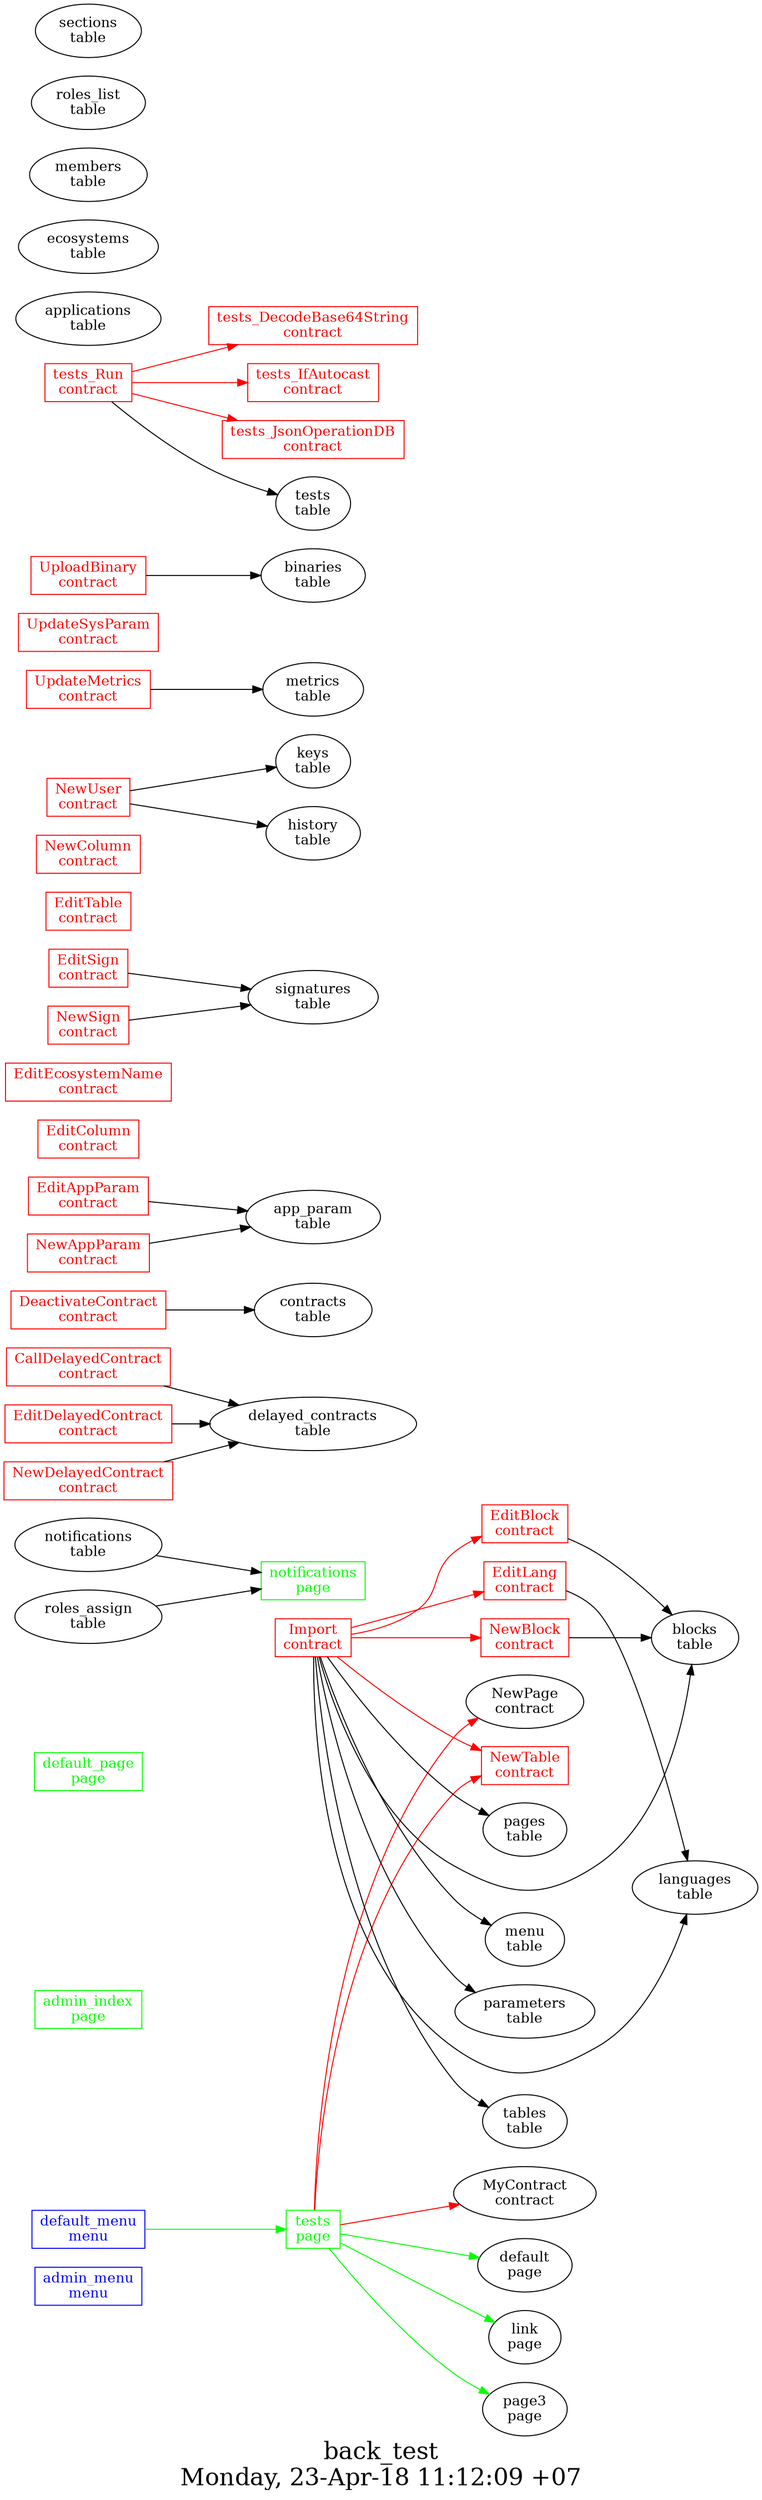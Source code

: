 digraph G {
fontsize="24.0";
label="back_test\nMonday, 23-Apr-18 11:12:09 +07";
nojustify=true;
ordering=out;
rankdir=LR;
size="30";
"admin_menu\nmenu" [color=blue, fontcolor=blue, group=menus, shape=record];
"default_menu\nmenu" -> "tests\npage"  [ color=green ]
"default_menu\nmenu" [color=blue, fontcolor=blue, group=menus, shape=record];
"admin_index\npage" [color=green, fontcolor=green, group=pages, shape=record];
"default_page\npage" [color=green, fontcolor=green, group=pages, shape=record];
"notifications\ntable" -> "notifications\npage"  [ color="" ]
"roles_assign\ntable" -> "notifications\npage"  [ color="" ]
"notifications\npage" [color=green, fontcolor=green, group=pages, shape=record];
"tests\npage" -> "NewPage\ncontract"  [ color=red ]
"tests\npage" -> "NewTable\ncontract"  [ color=red ]
"tests\npage" -> "MyContract\ncontract"  [ color=red ]
"tests\npage" -> "default\npage"  [ color=green ]
"tests\npage" -> "link\npage"  [ color=green ]
"tests\npage" -> "page3\npage"  [ color=green ]
"tests\npage" [color=green, fontcolor=green, group=pages, shape=record];
"CallDelayedContract\ncontract" -> "delayed_contracts\ntable"  [ color="" ]
"CallDelayedContract\ncontract" [color=red, fontcolor=red, group=contracts, shape=record];
"DeactivateContract\ncontract" -> "contracts\ntable"  [ color="" ]
"DeactivateContract\ncontract" [color=red, fontcolor=red, group=contracts, shape=record];
"EditAppParam\ncontract" -> "app_param\ntable"  [ color="" ]
"EditAppParam\ncontract" [color=red, fontcolor=red, group=contracts, shape=record];
"EditBlock\ncontract" -> "blocks\ntable"  [ color="" ]
"EditBlock\ncontract" [color=red, fontcolor=red, group=contracts, shape=record];
"EditColumn\ncontract" [color=red, fontcolor=red, group=contracts, shape=record];
"EditDelayedContract\ncontract" -> "delayed_contracts\ntable"  [ color="" ]
"EditDelayedContract\ncontract" [color=red, fontcolor=red, group=contracts, shape=record];
"EditEcosystemName\ncontract" [color=red, fontcolor=red, group=contracts, shape=record];
"EditLang\ncontract" -> "languages\ntable"  [ color="" ]
"EditLang\ncontract" [color=red, fontcolor=red, group=contracts, shape=record];
"EditSign\ncontract" -> "signatures\ntable"  [ color="" ]
"EditSign\ncontract" [color=red, fontcolor=red, group=contracts, shape=record];
"EditTable\ncontract" [color=red, fontcolor=red, group=contracts, shape=record];
"Import\ncontract" -> "EditBlock\ncontract"  [ color=red ]
"Import\ncontract" -> "EditLang\ncontract"  [ color=red ]
"Import\ncontract" -> "NewBlock\ncontract"  [ color=red ]
"Import\ncontract" -> "NewTable\ncontract"  [ color=red ]
"Import\ncontract" -> "pages\ntable"  [ color="" ]
"Import\ncontract" -> "blocks\ntable"  [ color="" ]
"Import\ncontract" -> "menu\ntable"  [ color="" ]
"Import\ncontract" -> "parameters\ntable"  [ color="" ]
"Import\ncontract" -> "languages\ntable"  [ color="" ]
"Import\ncontract" -> "tables\ntable"  [ color="" ]
"Import\ncontract" [color=red, fontcolor=red, group=contracts, shape=record];
"NewAppParam\ncontract" -> "app_param\ntable"  [ color="" ]
"NewAppParam\ncontract" [color=red, fontcolor=red, group=contracts, shape=record];
"NewBlock\ncontract" -> "blocks\ntable"  [ color="" ]
"NewBlock\ncontract" [color=red, fontcolor=red, group=contracts, shape=record];
"NewColumn\ncontract" [color=red, fontcolor=red, group=contracts, shape=record];
"NewDelayedContract\ncontract" -> "delayed_contracts\ntable"  [ color="" ]
"NewDelayedContract\ncontract" [color=red, fontcolor=red, group=contracts, shape=record];
"NewSign\ncontract" -> "signatures\ntable"  [ color="" ]
"NewSign\ncontract" [color=red, fontcolor=red, group=contracts, shape=record];
"NewTable\ncontract" [color=red, fontcolor=red, group=contracts, shape=record];
"NewUser\ncontract" -> "keys\ntable"  [ color="" ]
"NewUser\ncontract" -> "history\ntable"  [ color="" ]
"NewUser\ncontract" [color=red, fontcolor=red, group=contracts, shape=record];
"UpdateMetrics\ncontract" -> "metrics\ntable"  [ color="" ]
"UpdateMetrics\ncontract" [color=red, fontcolor=red, group=contracts, shape=record];
"UpdateSysParam\ncontract" [color=red, fontcolor=red, group=contracts, shape=record];
"UploadBinary\ncontract" -> "binaries\ntable"  [ color="" ]
"UploadBinary\ncontract" [color=red, fontcolor=red, group=contracts, shape=record];
"tests_DecodeBase64String\ncontract" [color=red, fontcolor=red, group=contracts, shape=record];
"tests_IfAutocast\ncontract" [color=red, fontcolor=red, group=contracts, shape=record];
"tests_JsonOperationDB\ncontract" [color=red, fontcolor=red, group=contracts, shape=record];
"tests_Run\ncontract" -> "tests_DecodeBase64String\ncontract"  [ color=red ]
"tests_Run\ncontract" -> "tests_IfAutocast\ncontract"  [ color=red ]
"tests_Run\ncontract" -> "tests_JsonOperationDB\ncontract"  [ color=red ]
"tests_Run\ncontract" -> "tests\ntable"  [ color="" ]
"tests_Run\ncontract" [color=red, fontcolor=red, group=contracts, shape=record];
"applications\ntable" [color="", fontcolor="", group=tables, shape=""];
"binaries\ntable" [color="", fontcolor="", group=tables, shape=""];
"delayed_contracts\ntable" [color="", fontcolor="", group=tables, shape=""];
"ecosystems\ntable" [color="", fontcolor="", group=tables, shape=""];
"members\ntable" [color="", fontcolor="", group=tables, shape=""];
"metrics\ntable" [color="", fontcolor="", group=tables, shape=""];
"notifications\ntable" [color="", fontcolor="", group=tables, shape=""];
"roles_assign\ntable" [color="", fontcolor="", group=tables, shape=""];
"roles_list\ntable" [color="", fontcolor="", group=tables, shape=""];
"sections\ntable" [color="", fontcolor="", group=tables, shape=""];
"tests\ntable" [color="", fontcolor="", group=tables, shape=""];
}
